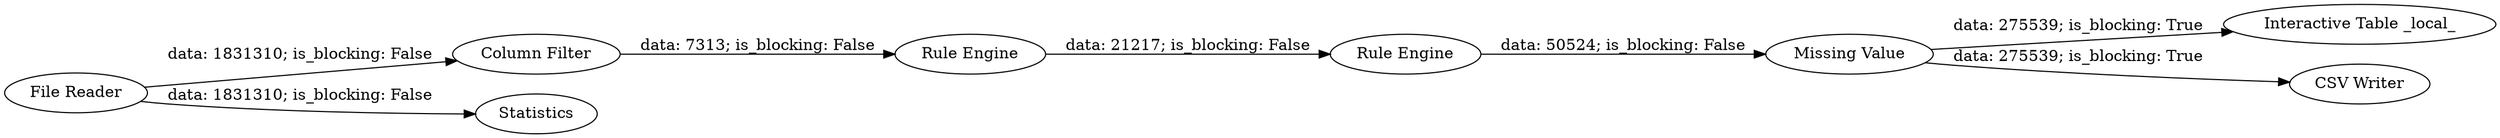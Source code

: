 digraph {
	"2787276252885277301_12" [label="Column Filter"]
	"2787276252885277301_7" [label="Interactive Table _local_"]
	"2787276252885277301_20" [label="Rule Engine"]
	"2787276252885277301_19" [label="Rule Engine"]
	"2787276252885277301_22" [label="CSV Writer"]
	"2787276252885277301_1" [label="File Reader"]
	"2787276252885277301_13" [label="Missing Value"]
	"2787276252885277301_9" [label=Statistics]
	"2787276252885277301_12" -> "2787276252885277301_19" [label="data: 7313; is_blocking: False"]
	"2787276252885277301_13" -> "2787276252885277301_22" [label="data: 275539; is_blocking: True"]
	"2787276252885277301_19" -> "2787276252885277301_20" [label="data: 21217; is_blocking: False"]
	"2787276252885277301_1" -> "2787276252885277301_9" [label="data: 1831310; is_blocking: False"]
	"2787276252885277301_20" -> "2787276252885277301_13" [label="data: 50524; is_blocking: False"]
	"2787276252885277301_1" -> "2787276252885277301_12" [label="data: 1831310; is_blocking: False"]
	"2787276252885277301_13" -> "2787276252885277301_7" [label="data: 275539; is_blocking: True"]
	rankdir=LR
}
